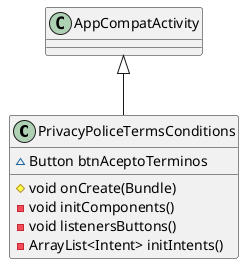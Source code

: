 @startuml
class PrivacyPoliceTermsConditions {
~ Button btnAceptoTerminos
# void onCreate(Bundle)
- void initComponents()
- void listenersButtons()
- ArrayList<Intent> initIntents()
}


AppCompatActivity <|-- PrivacyPoliceTermsConditions
@enduml